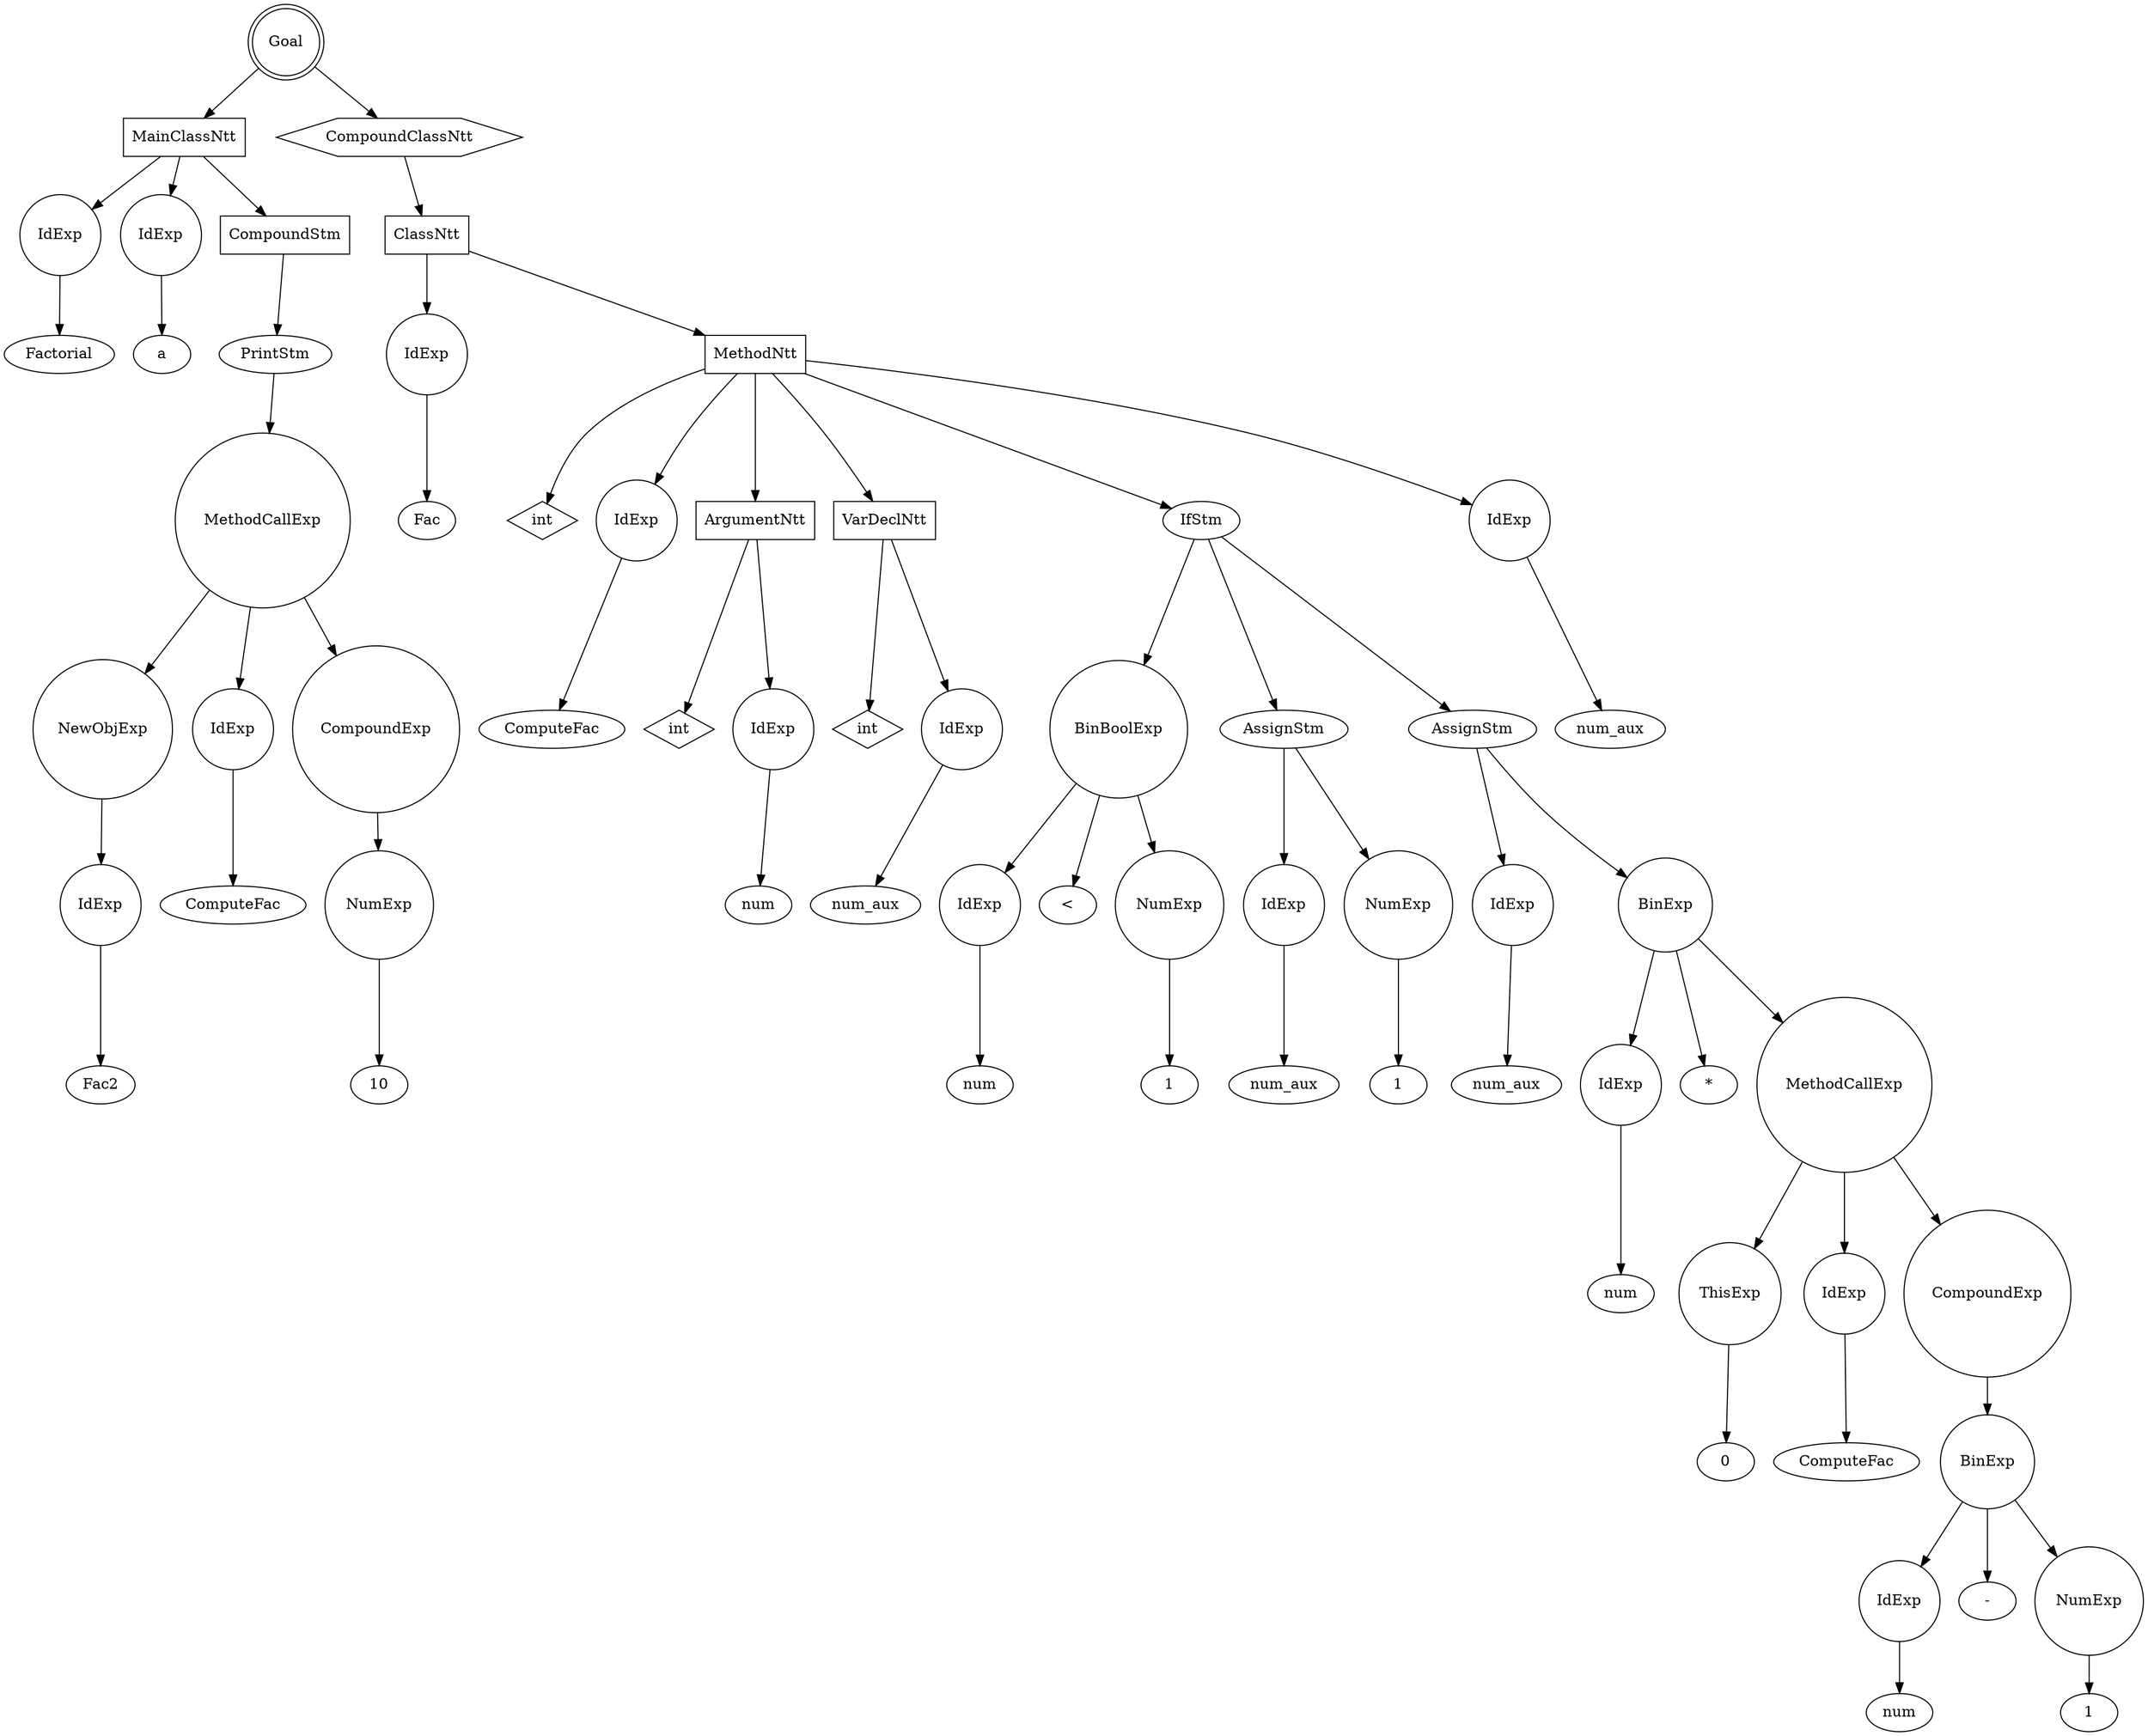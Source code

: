 digraph my_graph {
-1261436192;
-1261436192[label = "Goal", shape = "doublecircle"];
-1261436192->-1261434512;
-1261434512[label = "MainClassNtt", shape = "box"];
-1261434512->-1261434080
-1261434080[label = "IdExp", shape = "circle"];
-1261434080->-1261434064;
-1261434064[label = "Factorial"];
-1261434512->-1261434128
-1261434128[label = "IdExp", shape = "circle"];
-1261434128->-1261434112;
-1261434112[label = "a"];
-1261434512->-1261434464;
-1261434464[label = "CompoundStm", shape = "polygon"];
-1261434464->-1259338736;
-1259338736[label = "PrintStm", shape = "ellipse"];
-1259338736->-1261434416
-1261434416[label = "MethodCallExp", shape = "circle"];
-1261434416->-1261434224
-1261434224[label = "NewObjExp", shape = "circle"];
-1261434224->-1261434176
-1261434176[label = "IdExp", shape = "circle"];
-1261434176->-1261434160;
-1261434160[label = "Fac2"];
-1261434416->-1261434272
-1261434272[label = "IdExp", shape = "circle"];
-1261434272->-1261434256;
-1261434256[label = "ComputeFac"];
-1261434416->-1261434368;
-1261434368[label = "CompoundExp", shape = "circle"];
-1261434368->-1261434320
-1261434320[label = "NumExp", shape = "circle"];
-1261434320->-1261434304;
-1261434304[label = "10"];
-1261436192->-1261436144;
-1261436144[label = "CompoundClassNtt", shape = "hexagon"];
-1261436144->-1261436096;
-1261436096[label = "ClassNtt", shape = "box"];
-1261436096->-1261434560
-1261434560[label = "IdExp", shape = "circle"];
-1261434560->-1261434544;
-1261434544[label = "Fac"];
-1261436096->-1250949424;
-1250949424[label = "MethodNtt", shape = "box"];
-1250949424->-1261434608;
-1261434608[label = "int", shape = "diamond" ];
-1250949424->-1261434656
-1261434656[label = "IdExp", shape = "circle"];
-1261434656->-1261434640;
-1261434640[label = "ComputeFac"];
-1250949424->-1261434800;
-1261434800[label = "ArgumentNtt", shape = "box"];
-1261434800->-1261434704;
-1261434704[label = "int", shape = "diamond" ];
-1261434800->-1261434752
-1261434752[label = "IdExp", shape = "circle"];
-1261434752->-1261434736;
-1261434736[label = "num"];
-1250949424->-1261434992;
-1261434992[label = "VarDeclNtt", shape = "box"];
-1261434992->-1261434896;
-1261434896[label = "int", shape = "diamond" ];
-1261434992->-1261434944
-1261434944[label = "IdExp", shape = "circle"];
-1261434944->-1261434928;
-1261434928[label = "num_aux"];
-1250949424->-1261435904;
-1261435904[label = "IfStm", shape = "ellipse"];
-1261435904->-1261435184;
-1261435184[label = "BinBoolExp", shape = "circle"];
-1261435184->-1261435088
-1261435088[label = "IdExp", shape = "circle"];
-1261435088->-1261435072;
-1261435072[label = "num"];
-1261435184->-1261435160;
-1261435160[label = "<" ];
-1261435184->-1261435136
-1261435136[label = "NumExp", shape = "circle"];
-1261435136->-1261435120;
-1261435120[label = "1"];
-1261435904->-1261435328;
-1261435328[label = "AssignStm", shape = "ellipse"];
-1261435328->-1261435232
-1261435232[label = "IdExp", shape = "circle"];
-1261435232->-1261435216;
-1261435216[label = "num_aux"];
-1261435328->-1261435280
-1261435280[label = "NumExp", shape = "circle"];
-1261435280->-1261435264;
-1261435264[label = "1"];
-1261435904->-1261435856;
-1261435856[label = "AssignStm", shape = "ellipse"];
-1261435856->-1261435376
-1261435376[label = "IdExp", shape = "circle"];
-1261435376->-1261435360;
-1261435360[label = "num_aux"];
-1261435856->-1261435808;
-1261435808[label = "BinExp", shape = "circle"];
-1261435808->-1261435424
-1261435424[label = "IdExp", shape = "circle"];
-1261435424->-1261435408;
-1261435408[label = "num"];
-1261435808->-1261435784;
-1261435784[label = "*" ];
-1261435808->-1261435760
-1261435760[label = "MethodCallExp", shape = "circle"];
-1261435760->-1261435472
-1261435472[label = "ThisExp", shape = "circle"];
-1261435472->-1261435456;
-1261435456[label = "0"];
-1261435760->-1261435520
-1261435520[label = "IdExp", shape = "circle"];
-1261435520->-1261435504;
-1261435504[label = "ComputeFac"];
-1261435760->-1261435712;
-1261435712[label = "CompoundExp", shape = "circle"];
-1261435712->-1261435664;
-1261435664[label = "BinExp", shape = "circle"];
-1261435664->-1261435568
-1261435568[label = "IdExp", shape = "circle"];
-1261435568->-1261435552;
-1261435552[label = "num"];
-1261435664->-1261435640;
-1261435640[label = "-" ];
-1261435664->-1261435616
-1261435616[label = "NumExp", shape = "circle"];
-1261435616->-1261435600;
-1261435600[label = "1"];
-1250949424->-1261436000
-1261436000[label = "IdExp", shape = "circle"];
-1261436000->-1261435984;
-1261435984[label = "num_aux"];

}